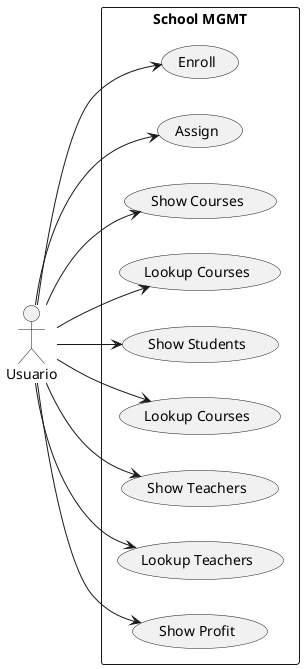 @startuml
left to right direction
actor "Usuario" as fc

rectangle "School MGMT" {
  usecase "Enroll" as UC1
  usecase "Assign" as UC2
  usecase "Show Courses" as UC3
  usecase "Lookup Courses" as UC4
  usecase "Show Students" as UC5
  usecase "Lookup Courses" as UC6
  usecase "Show Teachers" as UC7
  usecase "Lookup Teachers" as UC8
  usecase "Show Profit" as UC9
}
fc --> UC1
fc --> UC2
fc --> UC3
fc --> UC4
fc --> UC5
fc --> UC6
fc --> UC7
fc --> UC8
fc --> UC9


@enduml

